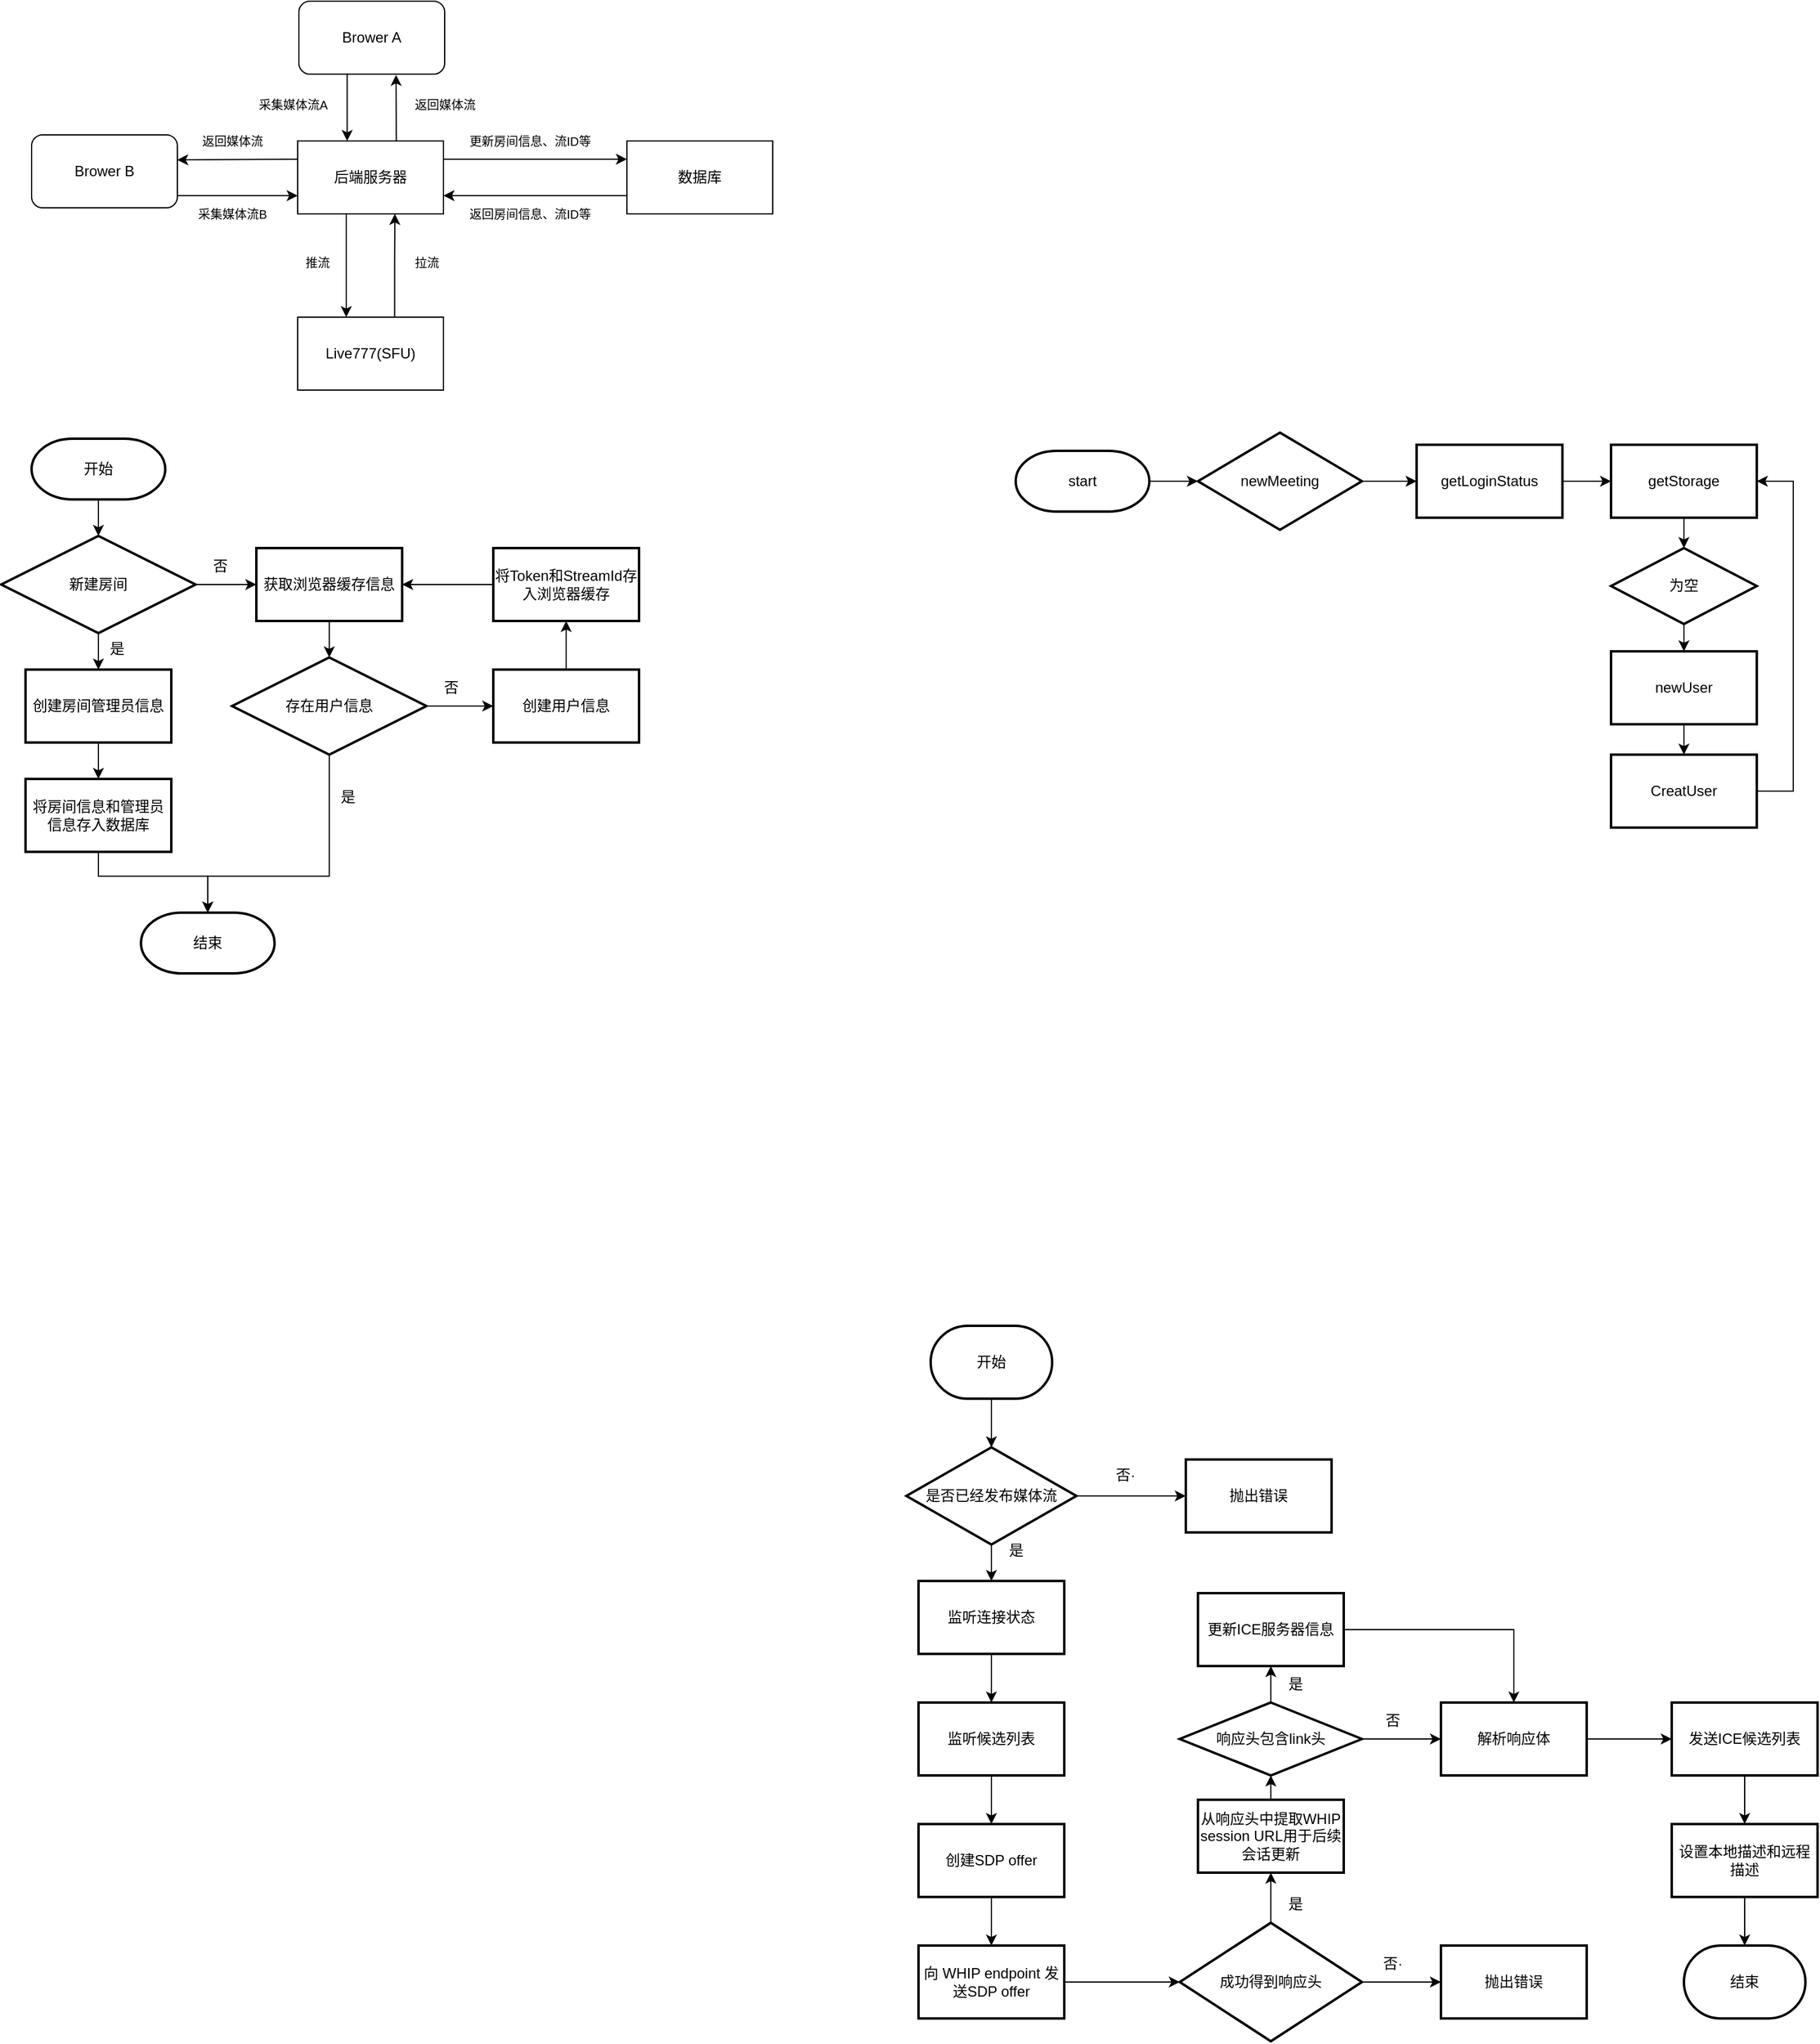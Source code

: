 <mxfile version="26.2.14">
  <diagram name="第 1 页" id="IJGbnoU1Glra_pV7yRjn">
    <mxGraphModel dx="1202" dy="459" grid="1" gridSize="10" guides="1" tooltips="1" connect="1" arrows="1" fold="1" page="1" pageScale="1" pageWidth="827" pageHeight="1169" math="0" shadow="0">
      <root>
        <mxCell id="0" />
        <mxCell id="1" parent="0" />
        <mxCell id="221bUUAiKaxn2Sf912eD-33" style="rounded=0;orthogonalLoop=1;jettySize=auto;html=1;exitX=1;exitY=0.833;exitDx=0;exitDy=0;exitPerimeter=0;" parent="1" source="221bUUAiKaxn2Sf912eD-37" edge="1">
          <mxGeometry relative="1" as="geometry">
            <mxPoint x="242.793" y="271.776" as="sourcePoint" />
            <mxPoint x="349" y="270" as="targetPoint" />
          </mxGeometry>
        </mxCell>
        <mxCell id="221bUUAiKaxn2Sf912eD-21" value="" style="edgeStyle=orthogonalEdgeStyle;rounded=0;orthogonalLoop=1;jettySize=auto;html=1;" parent="1" source="221bUUAiKaxn2Sf912eD-7" target="221bUUAiKaxn2Sf912eD-15" edge="1">
          <mxGeometry relative="1" as="geometry">
            <Array as="points">
              <mxPoint x="509" y="240" />
              <mxPoint x="509" y="240" />
            </Array>
          </mxGeometry>
        </mxCell>
        <mxCell id="221bUUAiKaxn2Sf912eD-7" value="后端服务器" style="rounded=0;whiteSpace=wrap;html=1;" parent="1" vertex="1">
          <mxGeometry x="349" y="225" width="120" height="60" as="geometry" />
        </mxCell>
        <mxCell id="221bUUAiKaxn2Sf912eD-15" value="数据库" style="rounded=0;whiteSpace=wrap;html=1;" parent="1" vertex="1">
          <mxGeometry x="620" y="225" width="120" height="60" as="geometry" />
        </mxCell>
        <mxCell id="221bUUAiKaxn2Sf912eD-16" value="Live777(SFU)" style="rounded=0;whiteSpace=wrap;html=1;" parent="1" vertex="1">
          <mxGeometry x="349" y="370" width="120" height="60" as="geometry" />
        </mxCell>
        <mxCell id="221bUUAiKaxn2Sf912eD-22" value="" style="edgeStyle=orthogonalEdgeStyle;rounded=0;orthogonalLoop=1;jettySize=auto;html=1;exitX=0;exitY=0.75;exitDx=0;exitDy=0;" parent="1" source="221bUUAiKaxn2Sf912eD-15" edge="1">
          <mxGeometry relative="1" as="geometry">
            <mxPoint x="559" y="270" as="sourcePoint" />
            <mxPoint x="469" y="270" as="targetPoint" />
            <Array as="points" />
          </mxGeometry>
        </mxCell>
        <mxCell id="221bUUAiKaxn2Sf912eD-23" value="" style="edgeStyle=orthogonalEdgeStyle;rounded=0;orthogonalLoop=1;jettySize=auto;html=1;" parent="1" edge="1">
          <mxGeometry relative="1" as="geometry">
            <mxPoint x="389" y="285" as="sourcePoint" />
            <mxPoint x="389" y="370" as="targetPoint" />
            <Array as="points" />
          </mxGeometry>
        </mxCell>
        <mxCell id="221bUUAiKaxn2Sf912eD-24" value="" style="edgeStyle=orthogonalEdgeStyle;rounded=0;orthogonalLoop=1;jettySize=auto;html=1;entryX=0.25;entryY=0;entryDx=0;entryDy=0;exitX=0.665;exitY=0.003;exitDx=0;exitDy=0;exitPerimeter=0;" parent="1" source="221bUUAiKaxn2Sf912eD-16" edge="1">
          <mxGeometry relative="1" as="geometry">
            <mxPoint x="429" y="360" as="sourcePoint" />
            <mxPoint x="429" y="285" as="targetPoint" />
            <Array as="points" />
          </mxGeometry>
        </mxCell>
        <mxCell id="221bUUAiKaxn2Sf912eD-25" value="&lt;font style=&quot;font-size: 10px;&quot;&gt;更新房间信息、流ID等&lt;/font&gt;" style="text;html=1;align=center;verticalAlign=middle;resizable=0;points=[];autosize=1;strokeColor=none;fillColor=none;" parent="1" vertex="1">
          <mxGeometry x="480" y="210" width="120" height="30" as="geometry" />
        </mxCell>
        <mxCell id="221bUUAiKaxn2Sf912eD-26" value="&lt;font style=&quot;font-size: 10px;&quot;&gt;返回房间信息、流ID等&lt;/font&gt;" style="text;html=1;align=center;verticalAlign=middle;resizable=0;points=[];autosize=1;strokeColor=none;fillColor=none;" parent="1" vertex="1">
          <mxGeometry x="480" y="270" width="120" height="30" as="geometry" />
        </mxCell>
        <mxCell id="221bUUAiKaxn2Sf912eD-27" value="&lt;font style=&quot;font-size: 10px;&quot;&gt;推流&lt;/font&gt;" style="text;html=1;align=center;verticalAlign=middle;resizable=0;points=[];autosize=1;strokeColor=none;fillColor=none;" parent="1" vertex="1">
          <mxGeometry x="345" y="310" width="40" height="30" as="geometry" />
        </mxCell>
        <mxCell id="221bUUAiKaxn2Sf912eD-34" style="rounded=0;orthogonalLoop=1;jettySize=auto;html=1;exitX=0;exitY=0.25;exitDx=0;exitDy=0;entryX=0.999;entryY=0.343;entryDx=0;entryDy=0;entryPerimeter=0;" parent="1" source="221bUUAiKaxn2Sf912eD-7" target="221bUUAiKaxn2Sf912eD-37" edge="1">
          <mxGeometry relative="1" as="geometry">
            <mxPoint x="349" y="230" as="sourcePoint" />
            <mxPoint x="242.793" y="233.224" as="targetPoint" />
          </mxGeometry>
        </mxCell>
        <mxCell id="221bUUAiKaxn2Sf912eD-37" value="Brower B" style="rounded=1;whiteSpace=wrap;html=1;" parent="1" vertex="1">
          <mxGeometry x="130" y="220" width="120" height="60" as="geometry" />
        </mxCell>
        <mxCell id="221bUUAiKaxn2Sf912eD-38" value="Brower A" style="rounded=1;whiteSpace=wrap;html=1;" parent="1" vertex="1">
          <mxGeometry x="350" y="110" width="120" height="60" as="geometry" />
        </mxCell>
        <mxCell id="221bUUAiKaxn2Sf912eD-40" value="" style="endArrow=classic;html=1;rounded=0;entryX=0.639;entryY=1.007;entryDx=0;entryDy=0;exitX=0.649;exitY=-0.003;exitDx=0;exitDy=0;entryPerimeter=0;exitPerimeter=0;" parent="1" edge="1">
          <mxGeometry width="50" height="50" relative="1" as="geometry">
            <mxPoint x="430.2" y="225" as="sourcePoint" />
            <mxPoint x="430.0" y="170.6" as="targetPoint" />
          </mxGeometry>
        </mxCell>
        <mxCell id="221bUUAiKaxn2Sf912eD-41" value="" style="endArrow=classic;html=1;rounded=0;entryX=0.639;entryY=1.007;entryDx=0;entryDy=0;exitX=0.649;exitY=-0.003;exitDx=0;exitDy=0;entryPerimeter=0;exitPerimeter=0;" parent="1" edge="1">
          <mxGeometry width="50" height="50" relative="1" as="geometry">
            <mxPoint x="389.74" y="170" as="sourcePoint" />
            <mxPoint x="389.74" y="225" as="targetPoint" />
          </mxGeometry>
        </mxCell>
        <mxCell id="221bUUAiKaxn2Sf912eD-42" value="&lt;font style=&quot;font-size: 10px;&quot;&gt;拉流&lt;/font&gt;" style="text;html=1;align=center;verticalAlign=middle;resizable=0;points=[];autosize=1;strokeColor=none;fillColor=none;" parent="1" vertex="1">
          <mxGeometry x="435" y="310" width="40" height="30" as="geometry" />
        </mxCell>
        <mxCell id="221bUUAiKaxn2Sf912eD-43" value="&lt;font style=&quot;font-size: 10px;&quot;&gt;采集媒体流A&lt;/font&gt;" style="text;html=1;align=center;verticalAlign=middle;resizable=0;points=[];autosize=1;strokeColor=none;fillColor=none;" parent="1" vertex="1">
          <mxGeometry x="305" y="180" width="80" height="30" as="geometry" />
        </mxCell>
        <mxCell id="221bUUAiKaxn2Sf912eD-44" value="&lt;font style=&quot;font-size: 10px;&quot;&gt;采集媒体流B&lt;/font&gt;" style="text;html=1;align=center;verticalAlign=middle;resizable=0;points=[];autosize=1;strokeColor=none;fillColor=none;" parent="1" vertex="1">
          <mxGeometry x="255" y="270" width="80" height="30" as="geometry" />
        </mxCell>
        <mxCell id="221bUUAiKaxn2Sf912eD-45" value="&lt;font style=&quot;font-size: 10px;&quot;&gt;返回媒体流&lt;/font&gt;" style="text;html=1;align=center;verticalAlign=middle;resizable=0;points=[];autosize=1;strokeColor=none;fillColor=none;" parent="1" vertex="1">
          <mxGeometry x="435" y="180" width="70" height="30" as="geometry" />
        </mxCell>
        <mxCell id="221bUUAiKaxn2Sf912eD-46" value="&lt;font style=&quot;font-size: 10px;&quot;&gt;返回媒体流&lt;/font&gt;" style="text;html=1;align=center;verticalAlign=middle;resizable=0;points=[];autosize=1;strokeColor=none;fillColor=none;" parent="1" vertex="1">
          <mxGeometry x="260" y="210" width="70" height="30" as="geometry" />
        </mxCell>
        <mxCell id="VNRKLU0AiTXSvMPUa9KE-11" value="" style="edgeStyle=orthogonalEdgeStyle;rounded=0;orthogonalLoop=1;jettySize=auto;html=1;" edge="1" parent="1" source="VNRKLU0AiTXSvMPUa9KE-2" target="VNRKLU0AiTXSvMPUa9KE-3">
          <mxGeometry relative="1" as="geometry" />
        </mxCell>
        <mxCell id="VNRKLU0AiTXSvMPUa9KE-2" value="开始" style="strokeWidth=2;html=1;shape=mxgraph.flowchart.terminator;whiteSpace=wrap;" vertex="1" parent="1">
          <mxGeometry x="130" y="470" width="110" height="50" as="geometry" />
        </mxCell>
        <mxCell id="VNRKLU0AiTXSvMPUa9KE-13" value="" style="edgeStyle=orthogonalEdgeStyle;rounded=0;orthogonalLoop=1;jettySize=auto;html=1;" edge="1" parent="1" source="VNRKLU0AiTXSvMPUa9KE-3" target="VNRKLU0AiTXSvMPUa9KE-12">
          <mxGeometry relative="1" as="geometry" />
        </mxCell>
        <mxCell id="VNRKLU0AiTXSvMPUa9KE-16" value="" style="edgeStyle=orthogonalEdgeStyle;rounded=0;orthogonalLoop=1;jettySize=auto;html=1;" edge="1" parent="1" source="VNRKLU0AiTXSvMPUa9KE-3" target="VNRKLU0AiTXSvMPUa9KE-15">
          <mxGeometry relative="1" as="geometry" />
        </mxCell>
        <mxCell id="VNRKLU0AiTXSvMPUa9KE-3" value="新建房间" style="strokeWidth=2;html=1;shape=mxgraph.flowchart.decision;whiteSpace=wrap;" vertex="1" parent="1">
          <mxGeometry x="105" y="550" width="160" height="80" as="geometry" />
        </mxCell>
        <mxCell id="VNRKLU0AiTXSvMPUa9KE-35" value="" style="edgeStyle=orthogonalEdgeStyle;rounded=0;orthogonalLoop=1;jettySize=auto;html=1;" edge="1" parent="1" source="VNRKLU0AiTXSvMPUa9KE-12" target="VNRKLU0AiTXSvMPUa9KE-34">
          <mxGeometry relative="1" as="geometry" />
        </mxCell>
        <mxCell id="VNRKLU0AiTXSvMPUa9KE-12" value="创建房间管理员信息" style="whiteSpace=wrap;html=1;strokeWidth=2;" vertex="1" parent="1">
          <mxGeometry x="125" y="660" width="120" height="60" as="geometry" />
        </mxCell>
        <mxCell id="VNRKLU0AiTXSvMPUa9KE-14" value="是" style="text;html=1;align=center;verticalAlign=middle;resizable=0;points=[];autosize=1;strokeColor=none;fillColor=none;" vertex="1" parent="1">
          <mxGeometry x="180" y="628" width="40" height="30" as="geometry" />
        </mxCell>
        <mxCell id="VNRKLU0AiTXSvMPUa9KE-19" value="" style="edgeStyle=orthogonalEdgeStyle;rounded=0;orthogonalLoop=1;jettySize=auto;html=1;" edge="1" parent="1" source="VNRKLU0AiTXSvMPUa9KE-15" target="VNRKLU0AiTXSvMPUa9KE-18">
          <mxGeometry relative="1" as="geometry" />
        </mxCell>
        <mxCell id="VNRKLU0AiTXSvMPUa9KE-15" value="获取浏览器缓存信息" style="whiteSpace=wrap;html=1;strokeWidth=2;" vertex="1" parent="1">
          <mxGeometry x="315" y="560" width="120" height="60" as="geometry" />
        </mxCell>
        <mxCell id="VNRKLU0AiTXSvMPUa9KE-17" value="否" style="text;html=1;align=center;verticalAlign=middle;resizable=0;points=[];autosize=1;strokeColor=none;fillColor=none;" vertex="1" parent="1">
          <mxGeometry x="265" y="560" width="40" height="30" as="geometry" />
        </mxCell>
        <mxCell id="VNRKLU0AiTXSvMPUa9KE-24" value="" style="edgeStyle=orthogonalEdgeStyle;rounded=0;orthogonalLoop=1;jettySize=auto;html=1;" edge="1" parent="1" source="VNRKLU0AiTXSvMPUa9KE-18" target="VNRKLU0AiTXSvMPUa9KE-23">
          <mxGeometry relative="1" as="geometry" />
        </mxCell>
        <mxCell id="VNRKLU0AiTXSvMPUa9KE-38" style="edgeStyle=orthogonalEdgeStyle;rounded=0;orthogonalLoop=1;jettySize=auto;html=1;" edge="1" parent="1" source="VNRKLU0AiTXSvMPUa9KE-18" target="VNRKLU0AiTXSvMPUa9KE-36">
          <mxGeometry relative="1" as="geometry">
            <Array as="points">
              <mxPoint x="375" y="830" />
              <mxPoint x="275" y="830" />
            </Array>
          </mxGeometry>
        </mxCell>
        <mxCell id="VNRKLU0AiTXSvMPUa9KE-18" value="存在用户信息" style="strokeWidth=2;html=1;shape=mxgraph.flowchart.decision;whiteSpace=wrap;" vertex="1" parent="1">
          <mxGeometry x="295" y="650" width="160" height="80" as="geometry" />
        </mxCell>
        <mxCell id="VNRKLU0AiTXSvMPUa9KE-22" value="是" style="text;html=1;align=center;verticalAlign=middle;resizable=0;points=[];autosize=1;strokeColor=none;fillColor=none;" vertex="1" parent="1">
          <mxGeometry x="370" y="750" width="40" height="30" as="geometry" />
        </mxCell>
        <mxCell id="VNRKLU0AiTXSvMPUa9KE-27" value="" style="edgeStyle=orthogonalEdgeStyle;rounded=0;orthogonalLoop=1;jettySize=auto;html=1;" edge="1" parent="1" source="VNRKLU0AiTXSvMPUa9KE-23" target="VNRKLU0AiTXSvMPUa9KE-26">
          <mxGeometry relative="1" as="geometry" />
        </mxCell>
        <mxCell id="VNRKLU0AiTXSvMPUa9KE-23" value="创建用户信息" style="whiteSpace=wrap;html=1;strokeWidth=2;" vertex="1" parent="1">
          <mxGeometry x="510" y="660" width="120" height="60" as="geometry" />
        </mxCell>
        <mxCell id="VNRKLU0AiTXSvMPUa9KE-25" value="否" style="text;html=1;align=center;verticalAlign=middle;resizable=0;points=[];autosize=1;strokeColor=none;fillColor=none;" vertex="1" parent="1">
          <mxGeometry x="455" y="660" width="40" height="30" as="geometry" />
        </mxCell>
        <mxCell id="VNRKLU0AiTXSvMPUa9KE-33" style="edgeStyle=orthogonalEdgeStyle;rounded=0;orthogonalLoop=1;jettySize=auto;html=1;entryX=1;entryY=0.5;entryDx=0;entryDy=0;" edge="1" parent="1" source="VNRKLU0AiTXSvMPUa9KE-26" target="VNRKLU0AiTXSvMPUa9KE-15">
          <mxGeometry relative="1" as="geometry" />
        </mxCell>
        <mxCell id="VNRKLU0AiTXSvMPUa9KE-26" value="将Token和StreamId存入浏览器缓存" style="whiteSpace=wrap;html=1;strokeWidth=2;" vertex="1" parent="1">
          <mxGeometry x="510" y="560" width="120" height="60" as="geometry" />
        </mxCell>
        <mxCell id="VNRKLU0AiTXSvMPUa9KE-34" value="将房间信息和管理员信息存入数据库" style="whiteSpace=wrap;html=1;strokeWidth=2;" vertex="1" parent="1">
          <mxGeometry x="125" y="750" width="120" height="60" as="geometry" />
        </mxCell>
        <mxCell id="VNRKLU0AiTXSvMPUa9KE-36" value="结束" style="strokeWidth=2;html=1;shape=mxgraph.flowchart.terminator;whiteSpace=wrap;" vertex="1" parent="1">
          <mxGeometry x="220" y="860" width="110" height="50" as="geometry" />
        </mxCell>
        <mxCell id="VNRKLU0AiTXSvMPUa9KE-37" style="edgeStyle=orthogonalEdgeStyle;rounded=0;orthogonalLoop=1;jettySize=auto;html=1;entryX=0.5;entryY=0;entryDx=0;entryDy=0;entryPerimeter=0;" edge="1" parent="1" source="VNRKLU0AiTXSvMPUa9KE-34" target="VNRKLU0AiTXSvMPUa9KE-36">
          <mxGeometry relative="1" as="geometry">
            <Array as="points">
              <mxPoint x="185" y="830" />
              <mxPoint x="275" y="830" />
            </Array>
          </mxGeometry>
        </mxCell>
        <mxCell id="VNRKLU0AiTXSvMPUa9KE-42" value="" style="edgeStyle=orthogonalEdgeStyle;rounded=0;orthogonalLoop=1;jettySize=auto;html=1;" edge="1" parent="1" source="VNRKLU0AiTXSvMPUa9KE-39" target="VNRKLU0AiTXSvMPUa9KE-41">
          <mxGeometry relative="1" as="geometry" />
        </mxCell>
        <mxCell id="VNRKLU0AiTXSvMPUa9KE-39" value="start" style="strokeWidth=2;html=1;shape=mxgraph.flowchart.terminator;whiteSpace=wrap;" vertex="1" parent="1">
          <mxGeometry x="940" y="480" width="110" height="50" as="geometry" />
        </mxCell>
        <mxCell id="VNRKLU0AiTXSvMPUa9KE-44" value="" style="edgeStyle=orthogonalEdgeStyle;rounded=0;orthogonalLoop=1;jettySize=auto;html=1;" edge="1" parent="1" source="VNRKLU0AiTXSvMPUa9KE-41" target="VNRKLU0AiTXSvMPUa9KE-43">
          <mxGeometry relative="1" as="geometry" />
        </mxCell>
        <mxCell id="VNRKLU0AiTXSvMPUa9KE-41" value="newMeeting" style="rhombus;whiteSpace=wrap;html=1;strokeWidth=2;" vertex="1" parent="1">
          <mxGeometry x="1090" y="465" width="135" height="80" as="geometry" />
        </mxCell>
        <mxCell id="VNRKLU0AiTXSvMPUa9KE-46" value="" style="edgeStyle=orthogonalEdgeStyle;rounded=0;orthogonalLoop=1;jettySize=auto;html=1;" edge="1" parent="1" source="VNRKLU0AiTXSvMPUa9KE-43" target="VNRKLU0AiTXSvMPUa9KE-45">
          <mxGeometry relative="1" as="geometry" />
        </mxCell>
        <mxCell id="VNRKLU0AiTXSvMPUa9KE-43" value="getLoginStatus" style="whiteSpace=wrap;html=1;strokeWidth=2;" vertex="1" parent="1">
          <mxGeometry x="1270" y="475" width="120" height="60" as="geometry" />
        </mxCell>
        <mxCell id="VNRKLU0AiTXSvMPUa9KE-48" value="" style="edgeStyle=orthogonalEdgeStyle;rounded=0;orthogonalLoop=1;jettySize=auto;html=1;" edge="1" parent="1" source="VNRKLU0AiTXSvMPUa9KE-45" target="VNRKLU0AiTXSvMPUa9KE-47">
          <mxGeometry relative="1" as="geometry" />
        </mxCell>
        <mxCell id="VNRKLU0AiTXSvMPUa9KE-45" value="getStorage" style="whiteSpace=wrap;html=1;strokeWidth=2;" vertex="1" parent="1">
          <mxGeometry x="1430" y="475" width="120" height="60" as="geometry" />
        </mxCell>
        <mxCell id="VNRKLU0AiTXSvMPUa9KE-51" value="" style="edgeStyle=orthogonalEdgeStyle;rounded=0;orthogonalLoop=1;jettySize=auto;html=1;" edge="1" parent="1" source="VNRKLU0AiTXSvMPUa9KE-47" target="VNRKLU0AiTXSvMPUa9KE-50">
          <mxGeometry relative="1" as="geometry" />
        </mxCell>
        <mxCell id="VNRKLU0AiTXSvMPUa9KE-47" value="为空" style="rhombus;whiteSpace=wrap;html=1;strokeWidth=2;" vertex="1" parent="1">
          <mxGeometry x="1430" y="560" width="120" height="62.5" as="geometry" />
        </mxCell>
        <mxCell id="VNRKLU0AiTXSvMPUa9KE-53" value="" style="edgeStyle=orthogonalEdgeStyle;rounded=0;orthogonalLoop=1;jettySize=auto;html=1;" edge="1" parent="1" source="VNRKLU0AiTXSvMPUa9KE-50" target="VNRKLU0AiTXSvMPUa9KE-52">
          <mxGeometry relative="1" as="geometry" />
        </mxCell>
        <mxCell id="VNRKLU0AiTXSvMPUa9KE-50" value="newUser" style="whiteSpace=wrap;html=1;strokeWidth=2;" vertex="1" parent="1">
          <mxGeometry x="1430" y="645" width="120" height="60" as="geometry" />
        </mxCell>
        <mxCell id="VNRKLU0AiTXSvMPUa9KE-54" style="edgeStyle=orthogonalEdgeStyle;rounded=0;orthogonalLoop=1;jettySize=auto;html=1;entryX=1;entryY=0.5;entryDx=0;entryDy=0;" edge="1" parent="1" source="VNRKLU0AiTXSvMPUa9KE-52" target="VNRKLU0AiTXSvMPUa9KE-45">
          <mxGeometry relative="1" as="geometry">
            <Array as="points">
              <mxPoint x="1580" y="760" />
              <mxPoint x="1580" y="505" />
            </Array>
          </mxGeometry>
        </mxCell>
        <mxCell id="VNRKLU0AiTXSvMPUa9KE-52" value="CreatUser" style="whiteSpace=wrap;html=1;strokeWidth=2;" vertex="1" parent="1">
          <mxGeometry x="1430" y="730" width="120" height="60" as="geometry" />
        </mxCell>
        <mxCell id="VNRKLU0AiTXSvMPUa9KE-58" value="" style="edgeStyle=orthogonalEdgeStyle;rounded=0;orthogonalLoop=1;jettySize=auto;html=1;" edge="1" parent="1" source="VNRKLU0AiTXSvMPUa9KE-55" target="VNRKLU0AiTXSvMPUa9KE-57">
          <mxGeometry relative="1" as="geometry" />
        </mxCell>
        <mxCell id="VNRKLU0AiTXSvMPUa9KE-55" value="开始" style="strokeWidth=2;html=1;shape=mxgraph.flowchart.terminator;whiteSpace=wrap;" vertex="1" parent="1">
          <mxGeometry x="870" y="1200" width="100" height="60" as="geometry" />
        </mxCell>
        <mxCell id="VNRKLU0AiTXSvMPUa9KE-60" value="" style="edgeStyle=orthogonalEdgeStyle;rounded=0;orthogonalLoop=1;jettySize=auto;html=1;" edge="1" parent="1" source="VNRKLU0AiTXSvMPUa9KE-57" target="VNRKLU0AiTXSvMPUa9KE-59">
          <mxGeometry relative="1" as="geometry" />
        </mxCell>
        <mxCell id="VNRKLU0AiTXSvMPUa9KE-62" value="" style="edgeStyle=orthogonalEdgeStyle;rounded=0;orthogonalLoop=1;jettySize=auto;html=1;" edge="1" parent="1" source="VNRKLU0AiTXSvMPUa9KE-57" target="VNRKLU0AiTXSvMPUa9KE-61">
          <mxGeometry relative="1" as="geometry" />
        </mxCell>
        <mxCell id="VNRKLU0AiTXSvMPUa9KE-57" value="是否已经发布媒体流" style="rhombus;whiteSpace=wrap;html=1;strokeWidth=2;" vertex="1" parent="1">
          <mxGeometry x="850" y="1300" width="140" height="80" as="geometry" />
        </mxCell>
        <mxCell id="VNRKLU0AiTXSvMPUa9KE-64" value="" style="edgeStyle=orthogonalEdgeStyle;rounded=0;orthogonalLoop=1;jettySize=auto;html=1;" edge="1" parent="1" source="VNRKLU0AiTXSvMPUa9KE-59" target="VNRKLU0AiTXSvMPUa9KE-63">
          <mxGeometry relative="1" as="geometry" />
        </mxCell>
        <mxCell id="VNRKLU0AiTXSvMPUa9KE-59" value="监听连接状态" style="whiteSpace=wrap;html=1;strokeWidth=2;" vertex="1" parent="1">
          <mxGeometry x="860" y="1410" width="120" height="60" as="geometry" />
        </mxCell>
        <mxCell id="VNRKLU0AiTXSvMPUa9KE-61" value="抛出错误" style="whiteSpace=wrap;html=1;strokeWidth=2;" vertex="1" parent="1">
          <mxGeometry x="1080" y="1310" width="120" height="60" as="geometry" />
        </mxCell>
        <mxCell id="VNRKLU0AiTXSvMPUa9KE-66" value="" style="edgeStyle=orthogonalEdgeStyle;rounded=0;orthogonalLoop=1;jettySize=auto;html=1;" edge="1" parent="1" source="VNRKLU0AiTXSvMPUa9KE-63" target="VNRKLU0AiTXSvMPUa9KE-65">
          <mxGeometry relative="1" as="geometry" />
        </mxCell>
        <mxCell id="VNRKLU0AiTXSvMPUa9KE-63" value="监听候选列表" style="whiteSpace=wrap;html=1;strokeWidth=2;" vertex="1" parent="1">
          <mxGeometry x="860" y="1510" width="120" height="60" as="geometry" />
        </mxCell>
        <mxCell id="VNRKLU0AiTXSvMPUa9KE-68" value="" style="edgeStyle=orthogonalEdgeStyle;rounded=0;orthogonalLoop=1;jettySize=auto;html=1;" edge="1" parent="1" source="VNRKLU0AiTXSvMPUa9KE-65" target="VNRKLU0AiTXSvMPUa9KE-67">
          <mxGeometry relative="1" as="geometry" />
        </mxCell>
        <mxCell id="VNRKLU0AiTXSvMPUa9KE-65" value="创建SDP offer" style="whiteSpace=wrap;html=1;strokeWidth=2;" vertex="1" parent="1">
          <mxGeometry x="860" y="1610" width="120" height="60" as="geometry" />
        </mxCell>
        <mxCell id="VNRKLU0AiTXSvMPUa9KE-70" value="" style="edgeStyle=orthogonalEdgeStyle;rounded=0;orthogonalLoop=1;jettySize=auto;html=1;" edge="1" parent="1" source="VNRKLU0AiTXSvMPUa9KE-67" target="VNRKLU0AiTXSvMPUa9KE-69">
          <mxGeometry relative="1" as="geometry" />
        </mxCell>
        <mxCell id="VNRKLU0AiTXSvMPUa9KE-67" value="向 WHIP endpoint 发送SDP offer" style="whiteSpace=wrap;html=1;strokeWidth=2;" vertex="1" parent="1">
          <mxGeometry x="860" y="1710" width="120" height="60" as="geometry" />
        </mxCell>
        <mxCell id="VNRKLU0AiTXSvMPUa9KE-72" value="" style="edgeStyle=orthogonalEdgeStyle;rounded=0;orthogonalLoop=1;jettySize=auto;html=1;" edge="1" parent="1" source="VNRKLU0AiTXSvMPUa9KE-69" target="VNRKLU0AiTXSvMPUa9KE-71">
          <mxGeometry relative="1" as="geometry" />
        </mxCell>
        <mxCell id="VNRKLU0AiTXSvMPUa9KE-88" value="" style="edgeStyle=orthogonalEdgeStyle;rounded=0;orthogonalLoop=1;jettySize=auto;html=1;" edge="1" parent="1" source="VNRKLU0AiTXSvMPUa9KE-69" target="VNRKLU0AiTXSvMPUa9KE-87">
          <mxGeometry relative="1" as="geometry" />
        </mxCell>
        <mxCell id="VNRKLU0AiTXSvMPUa9KE-69" value="成功得到响应头" style="rhombus;whiteSpace=wrap;html=1;strokeWidth=2;" vertex="1" parent="1">
          <mxGeometry x="1075" y="1691.25" width="150" height="97.5" as="geometry" />
        </mxCell>
        <mxCell id="VNRKLU0AiTXSvMPUa9KE-74" value="" style="edgeStyle=orthogonalEdgeStyle;rounded=0;orthogonalLoop=1;jettySize=auto;html=1;" edge="1" parent="1" source="VNRKLU0AiTXSvMPUa9KE-71" target="VNRKLU0AiTXSvMPUa9KE-73">
          <mxGeometry relative="1" as="geometry" />
        </mxCell>
        <mxCell id="VNRKLU0AiTXSvMPUa9KE-71" value="从响应头中提取WHIP session URL用于后续会话更新" style="whiteSpace=wrap;html=1;strokeWidth=2;" vertex="1" parent="1">
          <mxGeometry x="1090" y="1590" width="120" height="60" as="geometry" />
        </mxCell>
        <mxCell id="VNRKLU0AiTXSvMPUa9KE-76" value="" style="edgeStyle=orthogonalEdgeStyle;rounded=0;orthogonalLoop=1;jettySize=auto;html=1;" edge="1" parent="1" source="VNRKLU0AiTXSvMPUa9KE-73" target="VNRKLU0AiTXSvMPUa9KE-75">
          <mxGeometry relative="1" as="geometry" />
        </mxCell>
        <mxCell id="VNRKLU0AiTXSvMPUa9KE-78" value="" style="edgeStyle=orthogonalEdgeStyle;rounded=0;orthogonalLoop=1;jettySize=auto;html=1;" edge="1" parent="1" source="VNRKLU0AiTXSvMPUa9KE-73" target="VNRKLU0AiTXSvMPUa9KE-77">
          <mxGeometry relative="1" as="geometry" />
        </mxCell>
        <mxCell id="VNRKLU0AiTXSvMPUa9KE-73" value="响应头包含link头" style="strokeWidth=2;html=1;shape=mxgraph.flowchart.decision;whiteSpace=wrap;" vertex="1" parent="1">
          <mxGeometry x="1075" y="1510" width="150" height="60" as="geometry" />
        </mxCell>
        <mxCell id="VNRKLU0AiTXSvMPUa9KE-79" style="edgeStyle=orthogonalEdgeStyle;rounded=0;orthogonalLoop=1;jettySize=auto;html=1;entryX=0.5;entryY=0;entryDx=0;entryDy=0;" edge="1" parent="1" source="VNRKLU0AiTXSvMPUa9KE-75" target="VNRKLU0AiTXSvMPUa9KE-77">
          <mxGeometry relative="1" as="geometry" />
        </mxCell>
        <mxCell id="VNRKLU0AiTXSvMPUa9KE-75" value="更新ICE服务器信息" style="whiteSpace=wrap;html=1;strokeWidth=2;" vertex="1" parent="1">
          <mxGeometry x="1090" y="1420" width="120" height="60" as="geometry" />
        </mxCell>
        <mxCell id="VNRKLU0AiTXSvMPUa9KE-90" value="" style="edgeStyle=orthogonalEdgeStyle;rounded=0;orthogonalLoop=1;jettySize=auto;html=1;" edge="1" parent="1" source="VNRKLU0AiTXSvMPUa9KE-77" target="VNRKLU0AiTXSvMPUa9KE-89">
          <mxGeometry relative="1" as="geometry" />
        </mxCell>
        <mxCell id="VNRKLU0AiTXSvMPUa9KE-77" value="解析响应体" style="whiteSpace=wrap;html=1;strokeWidth=2;" vertex="1" parent="1">
          <mxGeometry x="1290" y="1510" width="120" height="60" as="geometry" />
        </mxCell>
        <mxCell id="VNRKLU0AiTXSvMPUa9KE-83" value="" style="edgeStyle=orthogonalEdgeStyle;rounded=0;orthogonalLoop=1;jettySize=auto;html=1;entryX=0.5;entryY=0;entryDx=0;entryDy=0;entryPerimeter=0;" edge="1" parent="1" source="VNRKLU0AiTXSvMPUa9KE-80" target="VNRKLU0AiTXSvMPUa9KE-84">
          <mxGeometry relative="1" as="geometry">
            <mxPoint x="1540" y="1710" as="targetPoint" />
          </mxGeometry>
        </mxCell>
        <mxCell id="VNRKLU0AiTXSvMPUa9KE-80" value="设置本地描述和远程描述" style="whiteSpace=wrap;html=1;strokeWidth=2;" vertex="1" parent="1">
          <mxGeometry x="1480" y="1610" width="120" height="60" as="geometry" />
        </mxCell>
        <mxCell id="VNRKLU0AiTXSvMPUa9KE-84" value="结束" style="strokeWidth=2;html=1;shape=mxgraph.flowchart.terminator;whiteSpace=wrap;" vertex="1" parent="1">
          <mxGeometry x="1490" y="1710" width="100" height="60" as="geometry" />
        </mxCell>
        <mxCell id="VNRKLU0AiTXSvMPUa9KE-87" value="抛出错误" style="whiteSpace=wrap;html=1;strokeWidth=2;" vertex="1" parent="1">
          <mxGeometry x="1290" y="1710" width="120" height="60" as="geometry" />
        </mxCell>
        <mxCell id="VNRKLU0AiTXSvMPUa9KE-91" value="" style="edgeStyle=orthogonalEdgeStyle;rounded=0;orthogonalLoop=1;jettySize=auto;html=1;" edge="1" parent="1" source="VNRKLU0AiTXSvMPUa9KE-89" target="VNRKLU0AiTXSvMPUa9KE-80">
          <mxGeometry relative="1" as="geometry" />
        </mxCell>
        <mxCell id="VNRKLU0AiTXSvMPUa9KE-89" value="发送ICE候选列表" style="whiteSpace=wrap;html=1;strokeWidth=2;" vertex="1" parent="1">
          <mxGeometry x="1480" y="1510" width="120" height="60" as="geometry" />
        </mxCell>
        <mxCell id="VNRKLU0AiTXSvMPUa9KE-92" value="否·" style="text;html=1;align=center;verticalAlign=middle;resizable=0;points=[];autosize=1;strokeColor=none;fillColor=none;" vertex="1" parent="1">
          <mxGeometry x="1010" y="1308" width="40" height="30" as="geometry" />
        </mxCell>
        <mxCell id="VNRKLU0AiTXSvMPUa9KE-93" value="是" style="text;html=1;align=center;verticalAlign=middle;resizable=0;points=[];autosize=1;strokeColor=none;fillColor=none;" vertex="1" parent="1">
          <mxGeometry x="920" y="1370" width="40" height="30" as="geometry" />
        </mxCell>
        <mxCell id="VNRKLU0AiTXSvMPUa9KE-94" value="否·" style="text;html=1;align=center;verticalAlign=middle;resizable=0;points=[];autosize=1;strokeColor=none;fillColor=none;" vertex="1" parent="1">
          <mxGeometry x="1230" y="1710" width="40" height="30" as="geometry" />
        </mxCell>
        <mxCell id="VNRKLU0AiTXSvMPUa9KE-95" value="是" style="text;html=1;align=center;verticalAlign=middle;resizable=0;points=[];autosize=1;strokeColor=none;fillColor=none;" vertex="1" parent="1">
          <mxGeometry x="1150" y="1661.25" width="40" height="30" as="geometry" />
        </mxCell>
        <mxCell id="VNRKLU0AiTXSvMPUa9KE-96" value="否" style="text;html=1;align=center;verticalAlign=middle;resizable=0;points=[];autosize=1;strokeColor=none;fillColor=none;" vertex="1" parent="1">
          <mxGeometry x="1230" y="1510" width="40" height="30" as="geometry" />
        </mxCell>
        <mxCell id="VNRKLU0AiTXSvMPUa9KE-97" value="是" style="text;html=1;align=center;verticalAlign=middle;resizable=0;points=[];autosize=1;strokeColor=none;fillColor=none;" vertex="1" parent="1">
          <mxGeometry x="1150" y="1480" width="40" height="30" as="geometry" />
        </mxCell>
      </root>
    </mxGraphModel>
  </diagram>
</mxfile>

